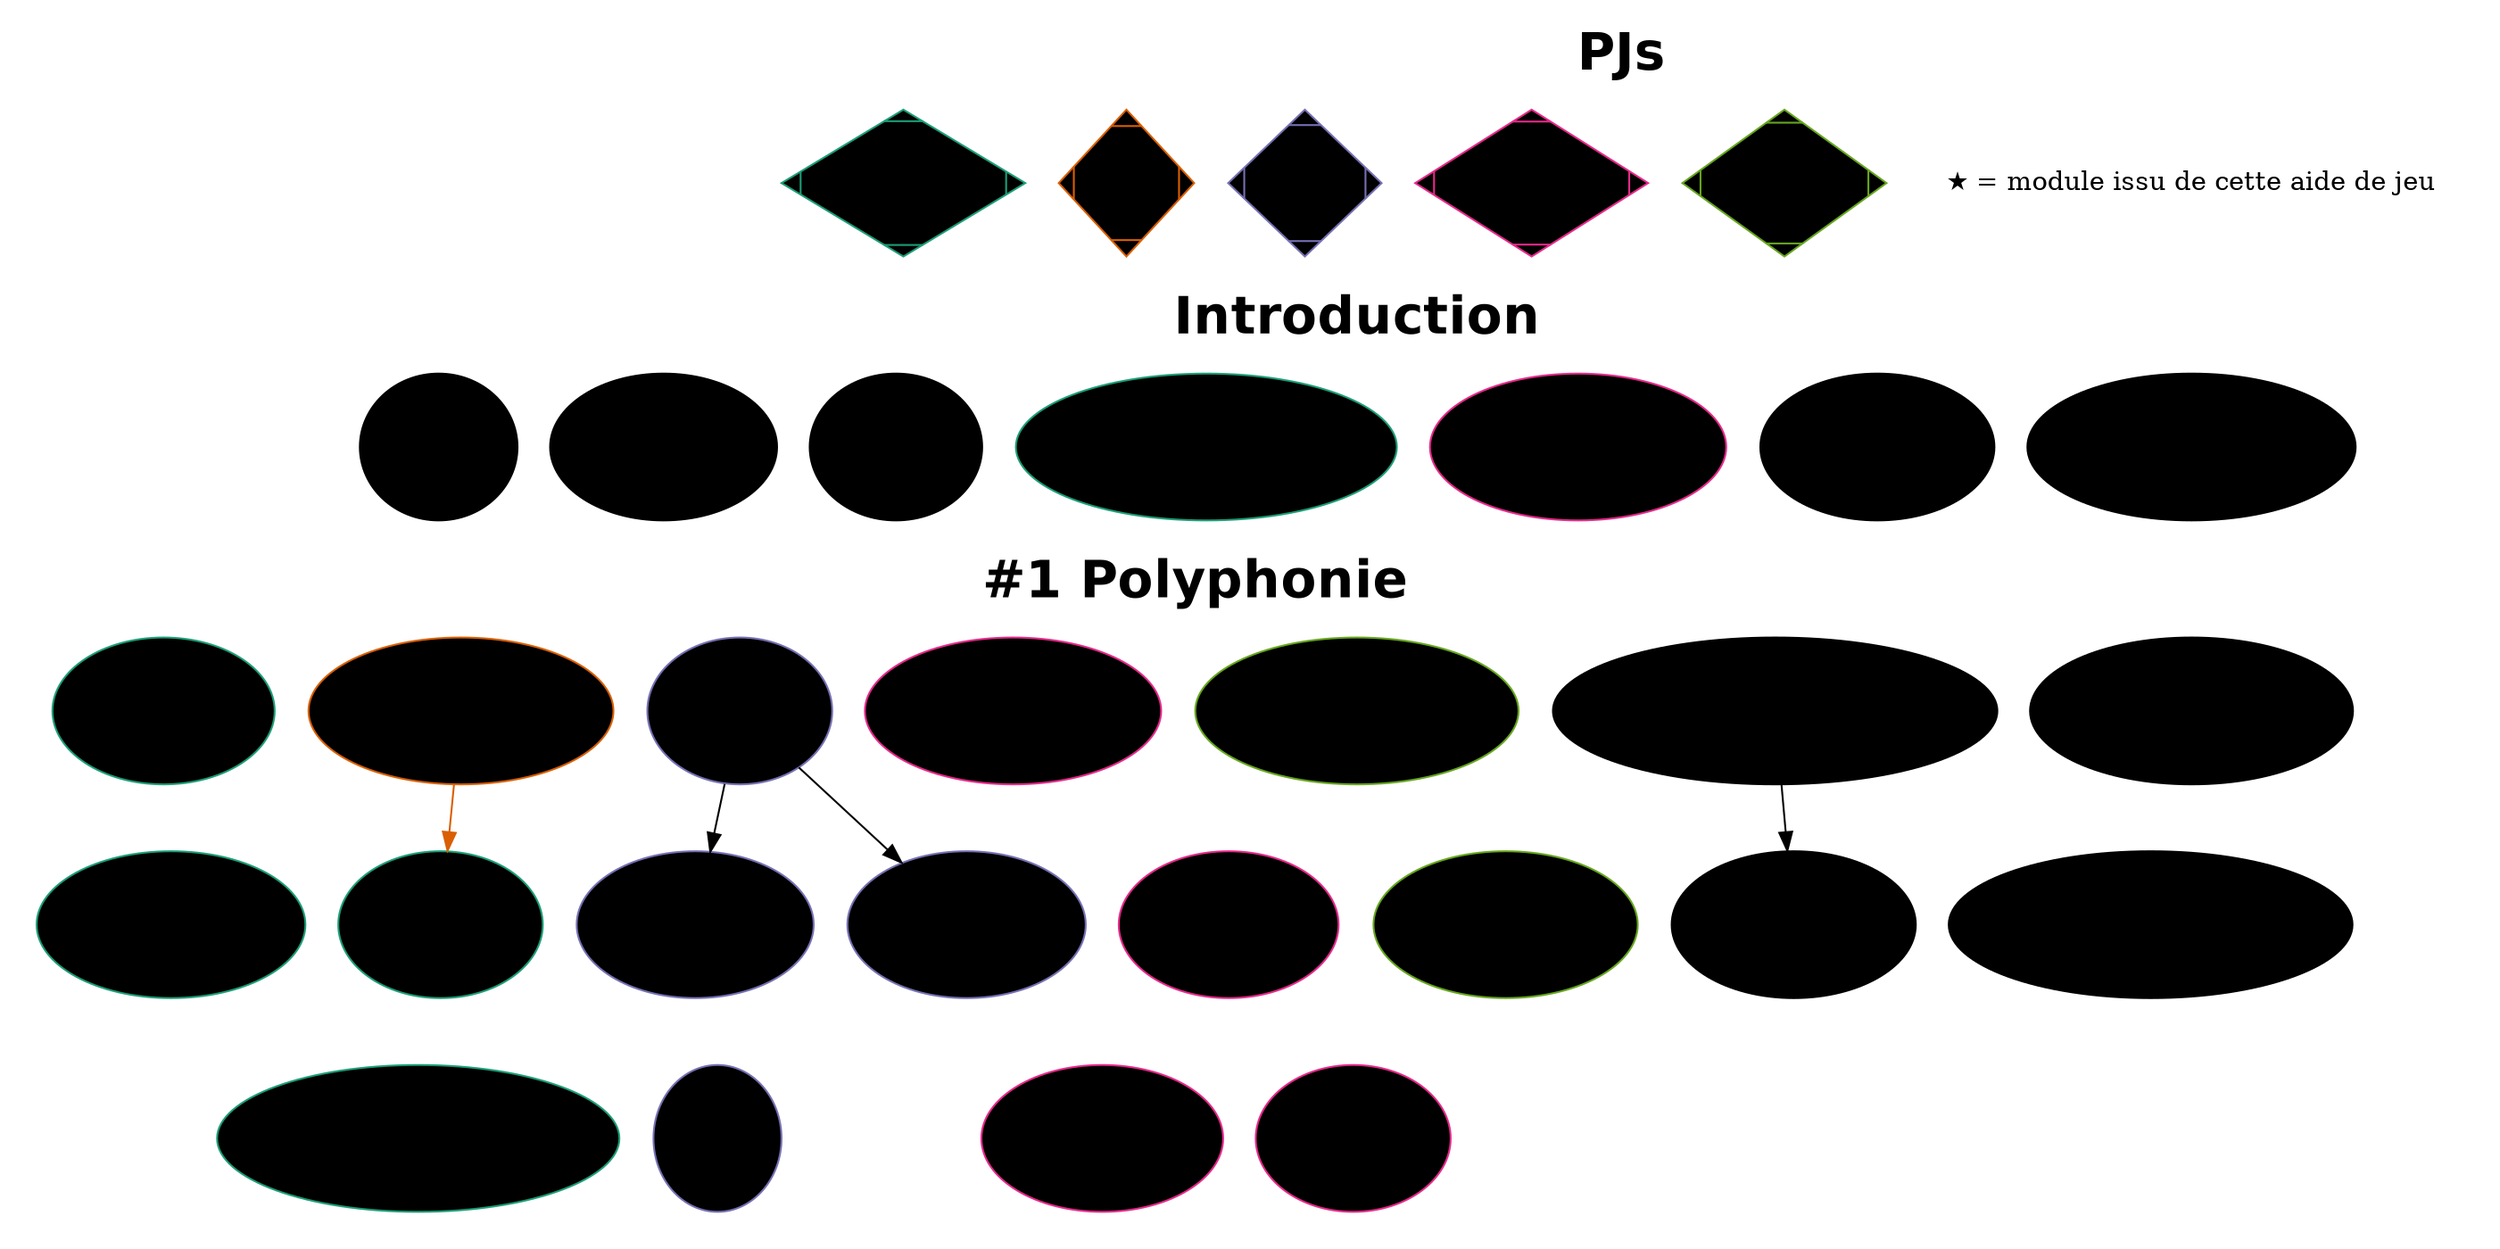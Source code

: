 digraph G {
    fontname = Helvetica;
    node [
        colorscheme = dark25,
        style = filled,
        fillcolor = lightgray,
        fontsize = 14,
        height = 1.1  # Make nodes higher
    ];
    edge [ colorscheme = dark25 ];
    # "If clusterrank=local, a subgraph whose name begins with cluster is given special treatment."
    subgraph cluster_legend {
        peripheries = 0;  # => no border
        star[label="★ = module issu de cette aide de jeu",peripheries=0,style=""];
        Sullivan  [shape=Mdiamond,color=5];
        Aberdeen  [shape=Mdiamond,color=4];
        Arora     [shape=Mdiamond,color=3];
        Park      [shape=Mdiamond,color=2];
        Torrensen [shape=Mdiamond,color=1];
        fontsize = 28;
        label = <<b>PJs</b>>;
    }
    subgraph cluster_intro {
        peripheries = 0;  # => no border
        introTorrensen[color=1,label="La carte d'identitié\nde Torrensen\nne passe pas"];
        introAberdeen [color=4,label="Malaise de\nHarp Waschenski"];
        { rank=same; "Briefing\n★" -> "Connivences\n★" -> "Rumeurs\n★" -> introTorrensen -> introAberdeen -> "Prosélytisme\nde Watters" -> "Annonce de la crise\nsur Cepheus" [style=invis]; }
        fontsize = 28;
        label = <<b>Introduction</b>>;
    }
    subgraph cluster_partie_1 {
        peripheries = 0;  # => no border
        "L'œil pour le détail\n★" -> "Message CommLink\ncaché de Daryl\n★" [style=invis];
        "« Le Marchand » déambule\ndans les niveaux 8 & 9" -> "Transaction\nde la mallette";
        node [color=5];  # Sullivan
        "Recherches\navec Daryl\nau labo Revolve"
        -> "Cory 3 manque\nde précision" [style=invis, rank=same];
        node [color=4];  # Aberdeen
        "Soigner\nHarp Waschenski"
        -> "Autopsie de\nPaul Ballard"
        -> "Examen de\nCandy Davies" [style=invis, rank=same];
        "Autopsie de\nPaul Ballard"
        -> "Tentations\n★" [style=invis, rank=same];
        node [color=3];  # Arora
        "Check-list\nde tâches" -> "Un reflet\ndans l'espace";
        "Check-list\nde tâches" -> "Un spectre\ndangereux\n★"
        "Un reflet\ndans l'espace" -> "Hanté\n★" [style=invis, rank=same];
        node [color=2];  # Park
        "Déchargement\ndes soutes\nde d'Eridanos";
        node [color=1];  # Torrensen
        "Les ouvriers\ns'échauffent"
        -> "Code-barre\nde Watters"
        -> "Léo · Léa Waschenski\ns'inquiète pour son père" [style=invis, rank=same];
        "Les ouvriers\ns'échauffent" -> "Les ouvriers\nconsomment\ndu Tedium" [style=invis, rank=same];
        "Déchargement\ndes soutes\nde d'Eridanos" -> "Code-barre\nde Watters" [color=2];
        fontsize = 28;
        label = <<b>#1 Polyphonie</b>>;
    }
    // Force clusters based on (added) rank
    // Recipe from: https://stackoverflow.com/a/72102766/636849
    {star} -> {"Annonce de la crise\nsur Cepheus"} -> {"L'œil pour le détail\n★"} [style=invis];
}
